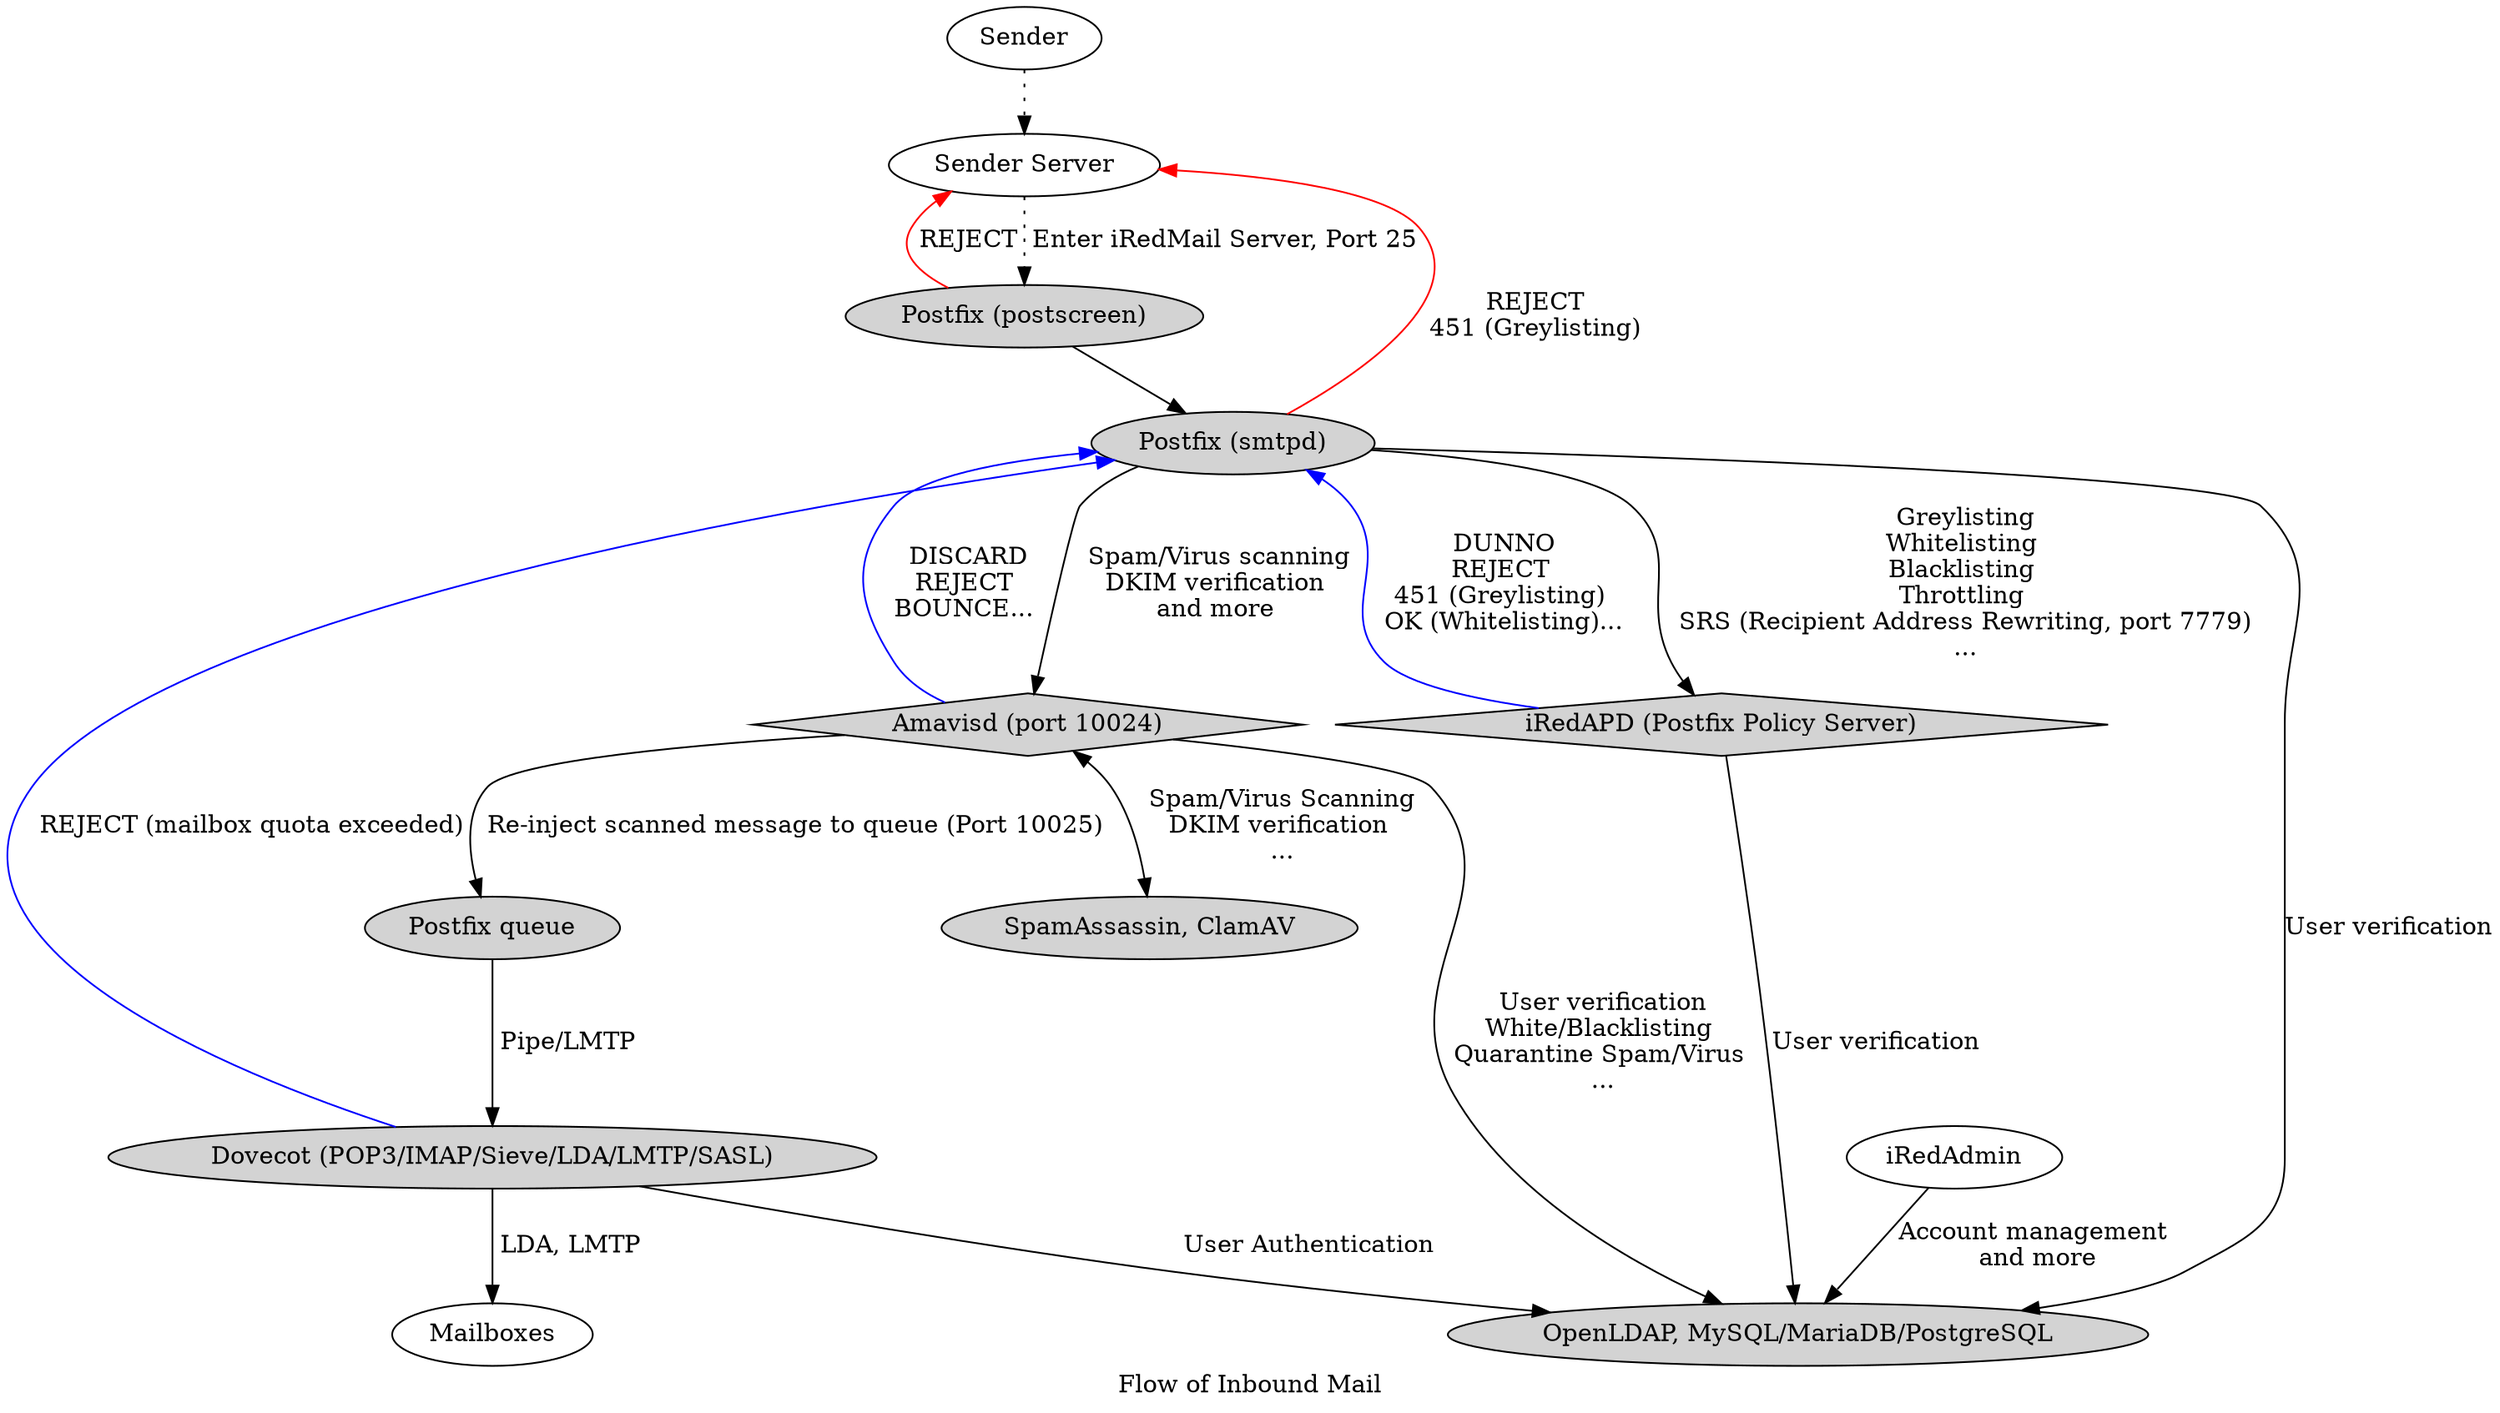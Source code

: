// Flow of inbound mails
//
// Convert to png with Graphviz:
//  dot -Tpng flow.inbound.dot -o flow.inbound.png
digraph inbound {
    label="Flow of Inbound Mail"

    sender[label="Sender"]
    sender_server[label="Sender Server"]
    //postfix[label="Postfix (MTA)", style=filled]
    postfix_postscreen[label="Postfix (postscreen)", style=filled]
    postfix_smtpd[label="Postfix (smtpd)", style=filled]
    //postfix_iredapd[label="Postfix (smtpd)"]
    dovecot[label="Dovecot (POP3/IMAP/Sieve/LDA/LMTP/SASL)", style=filled]
    iredapd[label="iRedAPD (Postfix Policy Server)", style=filled, shape=diamond]
    db[label="OpenLDAP, MySQL/MariaDB/PostgreSQL", style=filled]
    //amavisd[label="Amavisd", style=filled]
    amavisd_10024[label="Amavisd (port 10024)", style=filled, shape=diamond]
    postfix_queue_10025[label="Postfix queue", style=filled]
    sa_clamav[label="SpamAssassin, ClamAV", style=filled]
    mailboxes[label="Mailboxes"]

    // Flow of inbound emails
    sender -> sender_server[style=dotted]
    sender_server -> postfix_postscreen[label=" Enter iRedMail Server, Port 25", style=dotted]
    postfix_postscreen -> sender_server[label=" REJECT", color=red]
    postfix_postscreen -> postfix_smtpd
    postfix_smtpd -> iredapd[label=" Greylisting \nWhitelisting \nBlacklisting \nThrottling \n SRS (Recipient Address Rewriting, port 7779) \n..."]
    postfix_smtpd -> db[label="User verification"]
    iredapd -> postfix_smtpd[label=" DUNNO \nREJECT \n451 (Greylisting) \nOK (Whitelisting)...", color=blue]
    iredapd -> db[label="User verification"]
    postfix_smtpd -> sender_server[label=" REJECT \n451 (Greylisting)", color=red]
    postfix_smtpd -> amavisd_10024[label=" Spam/Virus scanning\nDKIM verification\nand more"]
    amavisd_10024 -> postfix_smtpd[label=" DISCARD\nREJECT\nBOUNCE...", color=blue]
    amavisd_10024 -> sa_clamav[label=" Spam/Virus Scanning \nDKIM verification \n...", dir="both"]
    amavisd_10024 -> db[label=" User verification \nWhite/Blacklisting \nQuarantine Spam/Virus \n..."]
    amavisd_10024 -> postfix_queue_10025[label="Re-inject scanned message to queue (Port 10025)"]
    postfix_queue_10025 -> dovecot[label=" Pipe/LMTP"]
    dovecot -> db[label=" User Authentication"]
    dovecot -> mailboxes[label=" LDA, LMTP"]
    dovecot -> postfix_smtpd[label=" REJECT (mailbox quota exceeded)", color=blue]
    //end_users -> dovecot[label="Retrieve mails via POP3/IMAP"]
    //end_users -> postfix[label="Send email (port 587)"]
    //Webmail -> dovecot[label="Access mailbox on web browser (IMAP)"]
    //Webmail -> postfix[label="Send email (port 587)"]
    iRedAdmin -> db[label="Account management \nand more"]
}
